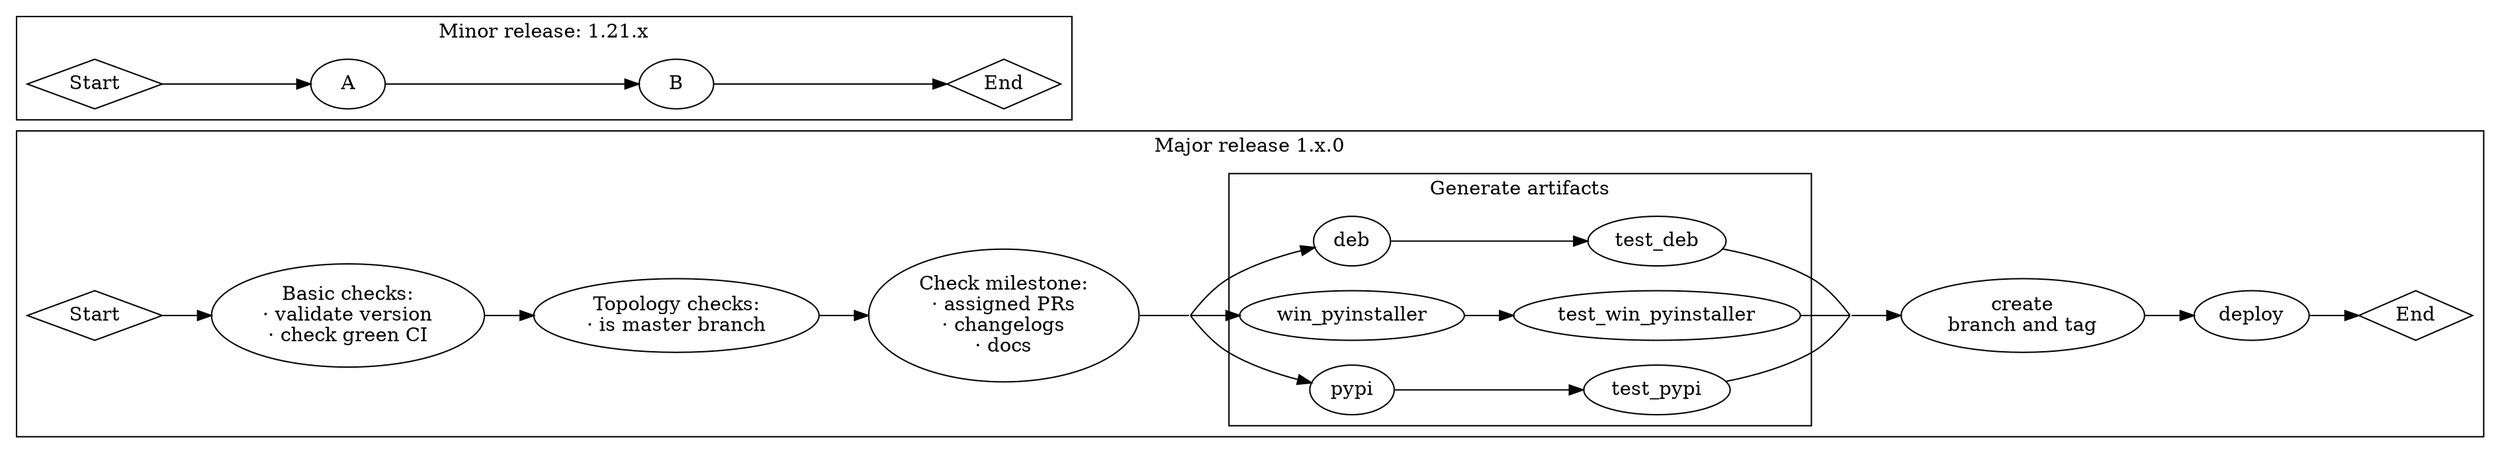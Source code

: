 # Once we have a commit we want to tag

digraph G {
    rankdir=LR;

    subgraph cluster_major {
        label = "Major release 1.x.0";

        Start_major [shape=diamond, label="Start"];
        End_major [shape=diamond, label="End"];

        validate [label="Basic checks:\n· validate version\n· check green CI"];
        validate_branch [label="Topology checks:\n· is master branch"];
        validate_milestone [label="Check milestone:\n· assigned PRs\n· changelogs\n· docs"];
        create_tag [label="create\nbranch and tag"];

        input_artifacts [style=invisible,fixedsize=true,width=0,height=0];
        output_artifacts [style=invisible,fixedsize=true,width=0,height=0];
        subgraph cluster_artifacts {
            label = "Generate artifacts";
            deb -> test_deb;
            win_pyinstaller -> test_win_pyinstaller;
            pypi -> test_pypi;
        }

        Start_major -> validate;
        validate -> validate_branch -> validate_milestone;
        validate_milestone -> input_artifacts [arrowhead=none];
        input_artifacts -> deb;
        input_artifacts -> win_pyinstaller;
        input_artifacts -> pypi;
        test_deb -> output_artifacts [arrowhead=none];
        test_win_pyinstaller -> output_artifacts [arrowhead=none];
        test_pypi -> output_artifacts [arrowhead=none];
        output_artifacts -> create_tag;
        create_tag -> deploy;
        deploy -> End_major;
    }

    subgraph cluster_minor {
        label = "Minor release: 1.21.x";
        Start_minor [shape=diamond, label="Start"];
        End_minor [shape=diamond, label="End"];

        Start_minor-> A -> B -> End_minor;
    }
    
}